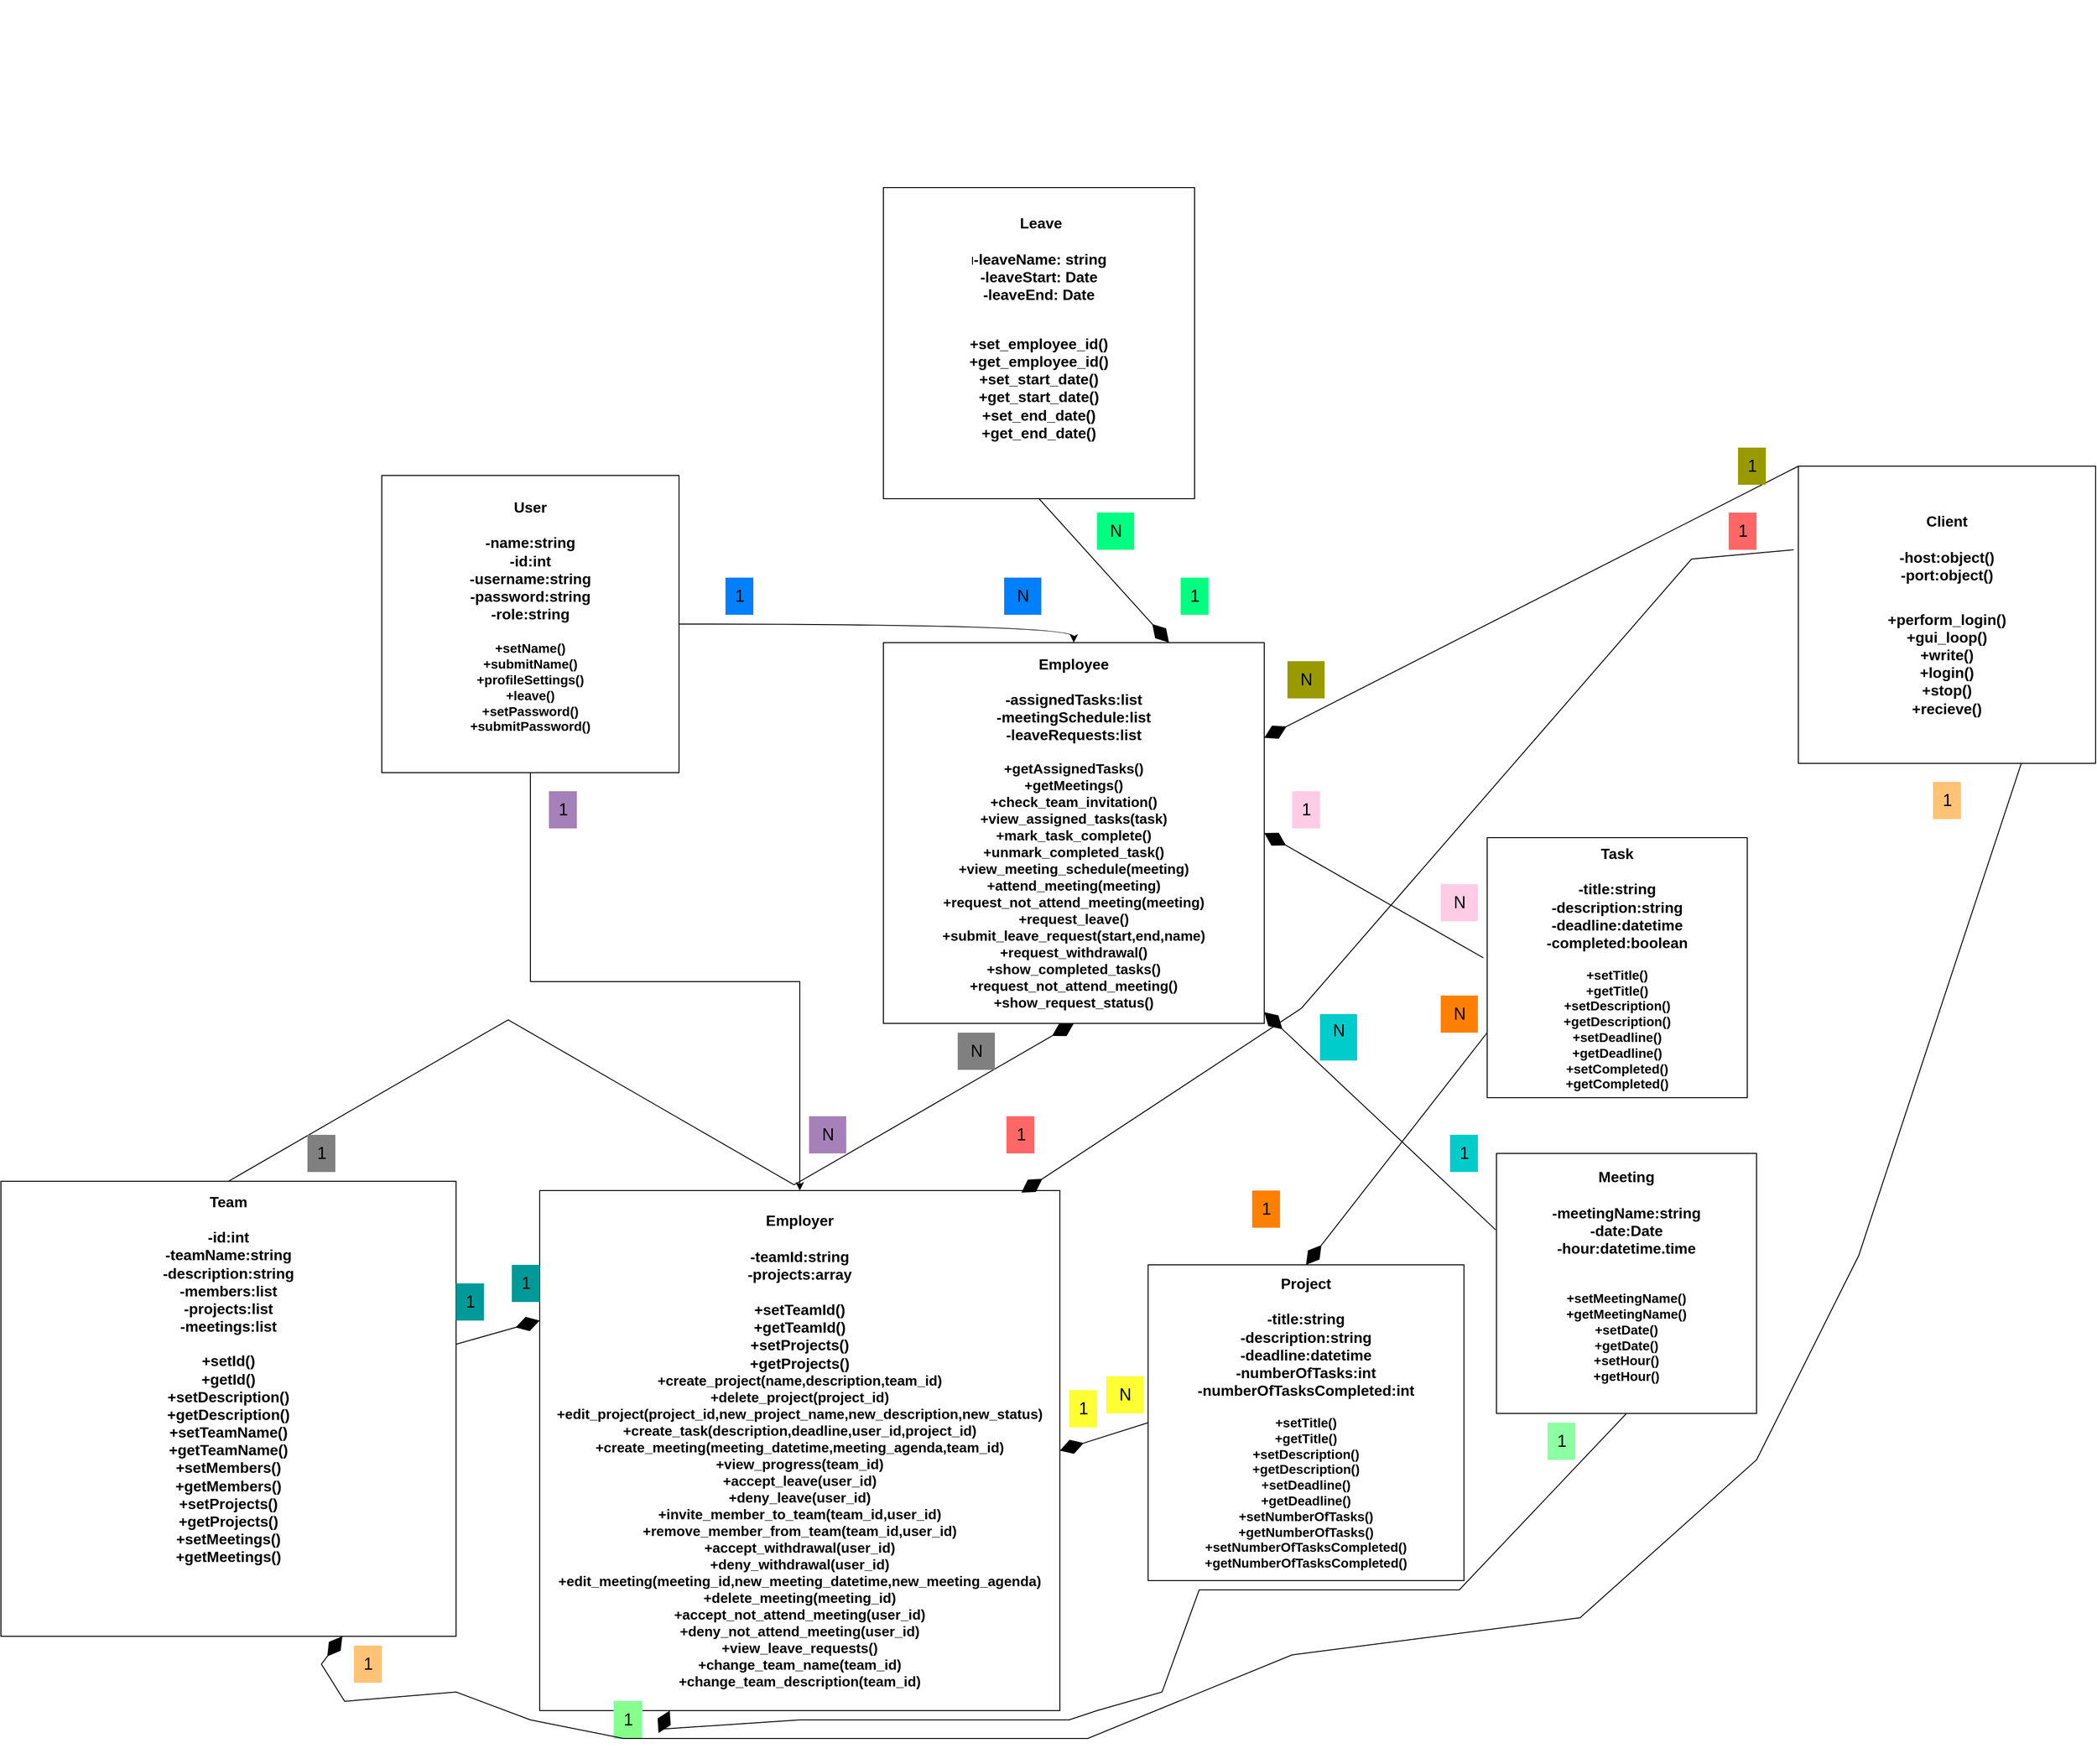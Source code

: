 <mxfile version="24.4.9" type="device">
  <diagram id="_tTpjCrRyUu_2wLAxBmJ" name="Σελίδα-2">
    <mxGraphModel dx="1943" dy="1661" grid="1" gridSize="10" guides="1" tooltips="1" connect="1" arrows="1" fold="1" page="1" pageScale="1" pageWidth="827" pageHeight="1169" math="0" shadow="0">
      <root>
        <mxCell id="0" />
        <mxCell id="1" parent="0" />
        <mxCell id="bDbMBSYjHJwvw4IQsOh0-13" style="edgeStyle=orthogonalEdgeStyle;rounded=0;orthogonalLoop=1;jettySize=auto;html=1;entryX=0.5;entryY=0;entryDx=0;entryDy=0;curved=1;" parent="1" source="bDbMBSYjHJwvw4IQsOh0-1" target="bDbMBSYjHJwvw4IQsOh0-12" edge="1">
          <mxGeometry relative="1" as="geometry" />
        </mxCell>
        <mxCell id="MB4oSKAh0nsPwApwIzwn-3" style="edgeStyle=orthogonalEdgeStyle;rounded=0;orthogonalLoop=1;jettySize=auto;html=1;exitX=0.5;exitY=1;exitDx=0;exitDy=0;entryX=0.5;entryY=0;entryDx=0;entryDy=0;" parent="1" source="bDbMBSYjHJwvw4IQsOh0-1" target="TDXJ_SKan12EPjthjw7C-1" edge="1">
          <mxGeometry relative="1" as="geometry" />
        </mxCell>
        <mxCell id="bDbMBSYjHJwvw4IQsOh0-1" value="&lt;span style=&quot;font-size: 16px;&quot;&gt;&lt;b&gt;User&lt;/b&gt;&lt;/span&gt;&lt;br&gt;&lt;div&gt;&lt;span style=&quot;font-size: 16px;&quot;&gt;&lt;b&gt;&lt;br&gt;&lt;/b&gt;&lt;/span&gt;&lt;div&gt;&lt;span style=&quot;background-color: initial; font-size: 16px;&quot;&gt;&lt;b&gt;-name:string&lt;/b&gt;&lt;/span&gt;&lt;/div&gt;&lt;div&gt;&lt;span style=&quot;background-color: initial; font-size: 16px;&quot;&gt;&lt;b&gt;-id:int&lt;/b&gt;&lt;/span&gt;&lt;/div&gt;&lt;div style=&quot;font-size: 14px;&quot;&gt;&lt;div style=&quot;font-size: 15px;&quot;&gt;&lt;span style=&quot;font-size: 16px;&quot;&gt;&lt;b&gt;-username:string&lt;/b&gt;&lt;/span&gt;&lt;/div&gt;&lt;div style=&quot;font-size: 15px;&quot;&gt;&lt;span style=&quot;font-size: 16px;&quot;&gt;&lt;b&gt;-password:string&lt;/b&gt;&lt;/span&gt;&lt;/div&gt;&lt;div style=&quot;font-size: 15px;&quot;&gt;&lt;span style=&quot;font-size: 16px;&quot;&gt;&lt;b&gt;-role:string&lt;/b&gt;&lt;/span&gt;&lt;/div&gt;&lt;div style=&quot;font-size: 15px;&quot;&gt;&lt;span style=&quot;font-size: 16px;&quot;&gt;&lt;b&gt;&lt;br&gt;&lt;/b&gt;&lt;/span&gt;&lt;/div&gt;&lt;div style=&quot;&quot;&gt;&lt;font style=&quot;font-size: 14px;&quot;&gt;&lt;b&gt;+setName()&lt;/b&gt;&lt;/font&gt;&lt;/div&gt;&lt;div style=&quot;&quot;&gt;&lt;font style=&quot;font-size: 14px;&quot;&gt;&lt;b&gt;+submitName()&lt;/b&gt;&lt;/font&gt;&lt;/div&gt;&lt;div style=&quot;&quot;&gt;&lt;font style=&quot;font-size: 14px;&quot;&gt;&lt;b&gt;+profileSettings()&lt;/b&gt;&lt;/font&gt;&lt;/div&gt;&lt;div style=&quot;&quot;&gt;&lt;font style=&quot;font-size: 14px;&quot;&gt;&lt;b&gt;+leave()&lt;/b&gt;&lt;/font&gt;&lt;/div&gt;&lt;/div&gt;&lt;div style=&quot;font-size: 14px;&quot;&gt;&lt;font style=&quot;font-size: 14px;&quot;&gt;&lt;b&gt;+setPassword()&lt;/b&gt;&lt;/font&gt;&lt;/div&gt;&lt;div style=&quot;font-size: 14px;&quot;&gt;&lt;font style=&quot;font-size: 14px;&quot;&gt;&lt;b&gt;+submitPassword()&lt;/b&gt;&lt;/font&gt;&lt;/div&gt;&lt;div style=&quot;font-size: 14px;&quot;&gt;&lt;br&gt;&lt;/div&gt;&lt;/div&gt;" style="whiteSpace=wrap;html=1;aspect=fixed;fillStyle=auto;align=center;" parent="1" vertex="1">
          <mxGeometry x="-110" y="-590" width="320" height="320" as="geometry" />
        </mxCell>
        <mxCell id="bDbMBSYjHJwvw4IQsOh0-12" value="&lt;span style=&quot;font-size: 16px;&quot;&gt;&lt;b&gt;Employee&lt;/b&gt;&lt;/span&gt;&lt;br&gt;&lt;div&gt;&lt;span style=&quot;font-size: 16px;&quot;&gt;&lt;b&gt;&lt;br&gt;&lt;/b&gt;&lt;/span&gt;&lt;div&gt;&lt;div&gt;&lt;span style=&quot;background-color: initial; font-size: 16px;&quot;&gt;&lt;b&gt;-assignedTasks:list&lt;/b&gt;&lt;/span&gt;&lt;/div&gt;&lt;div style=&quot;font-size: 14px;&quot;&gt;&lt;div style=&quot;font-size: 15px;&quot;&gt;&lt;span style=&quot;font-size: 16px;&quot;&gt;&lt;b&gt;-meetingSchedule:list&lt;/b&gt;&lt;/span&gt;&lt;/div&gt;&lt;div style=&quot;font-size: 15px;&quot;&gt;&lt;span style=&quot;font-size: 16px;&quot;&gt;&lt;b&gt;-leaveRequests:list&lt;/b&gt;&lt;/span&gt;&lt;/div&gt;&lt;div style=&quot;font-size: 15px;&quot;&gt;&lt;br&gt;&lt;/div&gt;&lt;div style=&quot;font-size: 15px;&quot;&gt;&lt;b&gt;+getAssignedTasks()&lt;/b&gt;&lt;/div&gt;&lt;div style=&quot;font-size: 15px;&quot;&gt;&lt;b&gt;+getMeetings()&lt;/b&gt;&lt;/div&gt;&lt;div style=&quot;font-size: 15px;&quot;&gt;&lt;b&gt;+check_team_invitation()&lt;/b&gt;&lt;/div&gt;&lt;div style=&quot;font-size: 15px;&quot;&gt;&lt;b&gt;+view_assigned_tasks(task)&lt;/b&gt;&lt;/div&gt;&lt;div style=&quot;font-size: 15px;&quot;&gt;&lt;b&gt;+mark_task_complete()&lt;/b&gt;&lt;/div&gt;&lt;div style=&quot;font-size: 15px;&quot;&gt;&lt;b&gt;+unmark_completed_task()&lt;/b&gt;&lt;/div&gt;&lt;div style=&quot;font-size: 15px;&quot;&gt;&lt;b&gt;+view_meeting_schedule(meeting)&lt;/b&gt;&lt;/div&gt;&lt;div style=&quot;font-size: 15px;&quot;&gt;&lt;b&gt;+attend_meeting(meeting)&lt;/b&gt;&lt;/div&gt;&lt;div style=&quot;font-size: 15px;&quot;&gt;&lt;b&gt;+request_not_attend_meeting(meeting)&lt;/b&gt;&lt;/div&gt;&lt;div style=&quot;font-size: 15px;&quot;&gt;&lt;b&gt;+request_leave()&lt;/b&gt;&lt;/div&gt;&lt;div style=&quot;font-size: 15px;&quot;&gt;&lt;b&gt;+submit_leave_request(start,end,name)&lt;/b&gt;&lt;/div&gt;&lt;div style=&quot;font-size: 15px;&quot;&gt;&lt;b&gt;+request_withdrawal()&lt;/b&gt;&lt;/div&gt;&lt;div style=&quot;font-size: 15px;&quot;&gt;&lt;b&gt;+show_completed_tasks()&lt;/b&gt;&lt;/div&gt;&lt;div style=&quot;font-size: 15px;&quot;&gt;&lt;b&gt;+request_not_attend_meeting()&lt;/b&gt;&lt;/div&gt;&lt;div style=&quot;font-size: 15px;&quot;&gt;&lt;b&gt;+show_request_status()&lt;/b&gt;&lt;/div&gt;&lt;/div&gt;&lt;/div&gt;&lt;/div&gt;" style="whiteSpace=wrap;html=1;aspect=fixed;fillStyle=auto;align=center;" parent="1" vertex="1">
          <mxGeometry x="430" y="-410" width="410" height="410" as="geometry" />
        </mxCell>
        <mxCell id="TDXJ_SKan12EPjthjw7C-1" value="&lt;span style=&quot;font-size: 16px;&quot;&gt;&lt;b&gt;Employer&lt;/b&gt;&lt;/span&gt;&lt;br&gt;&lt;div&gt;&lt;span style=&quot;font-size: 16px;&quot;&gt;&lt;b&gt;&lt;br&gt;&lt;/b&gt;&lt;/span&gt;&lt;div&gt;&lt;div&gt;&lt;span style=&quot;background-color: initial; font-size: 16px;&quot;&gt;&lt;b&gt;-teamId:string&lt;/b&gt;&lt;/span&gt;&lt;/div&gt;&lt;div style=&quot;font-size: 14px;&quot;&gt;&lt;div style=&quot;font-size: 15px;&quot;&gt;&lt;span style=&quot;font-size: 16px;&quot;&gt;&lt;b&gt;-projects:array&lt;/b&gt;&lt;/span&gt;&lt;/div&gt;&lt;div style=&quot;font-size: 15px;&quot;&gt;&lt;span style=&quot;font-size: 16px;&quot;&gt;&lt;b&gt;&lt;br&gt;&lt;/b&gt;&lt;/span&gt;&lt;/div&gt;&lt;div style=&quot;font-size: 15px;&quot;&gt;&lt;span style=&quot;font-size: 16px;&quot;&gt;&lt;b&gt;+setTeamId()&lt;/b&gt;&lt;/span&gt;&lt;/div&gt;&lt;div style=&quot;font-size: 15px;&quot;&gt;&lt;span style=&quot;font-size: 16px;&quot;&gt;&lt;b&gt;+getTeamId()&lt;/b&gt;&lt;/span&gt;&lt;/div&gt;&lt;div style=&quot;font-size: 15px;&quot;&gt;&lt;span style=&quot;font-size: 16px;&quot;&gt;&lt;b&gt;+setProjects()&lt;/b&gt;&lt;/span&gt;&lt;/div&gt;&lt;div style=&quot;font-size: 15px;&quot;&gt;&lt;span style=&quot;font-size: 16px;&quot;&gt;&lt;b&gt;+getProjects()&lt;/b&gt;&lt;/span&gt;&lt;/div&gt;&lt;div style=&quot;font-size: 15px;&quot;&gt;&lt;b&gt;+create_project(name,description,team_id)&lt;/b&gt;&lt;/div&gt;&lt;div style=&quot;font-size: 15px;&quot;&gt;&lt;b&gt;+delete_project(project_id)&lt;/b&gt;&lt;b&gt;&lt;br&gt;&lt;/b&gt;&lt;/div&gt;&lt;div style=&quot;font-size: 15px;&quot;&gt;&lt;b&gt;+edit_project(project_id,new_project_name,new_description,new_status)&lt;/b&gt;&lt;/div&gt;&lt;div style=&quot;font-size: 15px;&quot;&gt;&lt;b&gt;+create_task(description,deadline,user_id,project_id)&lt;/b&gt;&lt;/div&gt;&lt;div style=&quot;font-size: 15px;&quot;&gt;&lt;b&gt;+create_meeting(meeting_datetime,meeting_agenda,team_id)&lt;/b&gt;&lt;/div&gt;&lt;div style=&quot;font-size: 15px;&quot;&gt;&lt;b&gt;+view_progress(team_id)&lt;/b&gt;&lt;/div&gt;&lt;div style=&quot;font-size: 15px;&quot;&gt;&lt;b&gt;+accept_leave(user_id)&lt;/b&gt;&lt;/div&gt;&lt;div style=&quot;font-size: 15px;&quot;&gt;&lt;b&gt;+deny_leave(user_id)&lt;/b&gt;&lt;/div&gt;&lt;div style=&quot;font-size: 15px;&quot;&gt;&lt;b&gt;+invite_member_to_team(team_id,user_id)&lt;/b&gt;&lt;/div&gt;&lt;div style=&quot;font-size: 15px;&quot;&gt;&lt;b&gt;+remove_member_from_team(team_id,user_id)&lt;/b&gt;&lt;/div&gt;&lt;div style=&quot;font-size: 15px;&quot;&gt;&lt;b&gt;+accept_withdrawal(user_id)&lt;/b&gt;&lt;/div&gt;&lt;div style=&quot;font-size: 15px;&quot;&gt;&lt;b&gt;+deny_withdrawal(user_id)&lt;/b&gt;&lt;/div&gt;&lt;div style=&quot;font-size: 15px;&quot;&gt;&lt;b&gt;+edit_meeting(meeting_id,new_meeting_datetime,new_meeting_agenda)&lt;/b&gt;&lt;/div&gt;&lt;div style=&quot;font-size: 15px;&quot;&gt;&lt;b&gt;+delete_meeting(meeting_id)&lt;/b&gt;&lt;/div&gt;&lt;div style=&quot;font-size: 15px;&quot;&gt;&lt;b&gt;+accept_not_attend_meeting(user_id)&lt;/b&gt;&lt;/div&gt;&lt;div style=&quot;font-size: 15px;&quot;&gt;&lt;b&gt;+deny_not_attend_meeting(user_id)&lt;/b&gt;&lt;/div&gt;&lt;div style=&quot;font-size: 15px;&quot;&gt;&lt;b&gt;+view_leave_requests()&lt;/b&gt;&lt;/div&gt;&lt;div style=&quot;font-size: 15px;&quot;&gt;&lt;b&gt;+change_team_name(team_id)&lt;/b&gt;&lt;/div&gt;&lt;div style=&quot;font-size: 15px;&quot;&gt;&lt;b&gt;+change_team_description(team_id)&lt;/b&gt;&lt;/div&gt;&lt;/div&gt;&lt;/div&gt;&lt;/div&gt;" style="whiteSpace=wrap;html=1;aspect=fixed;fillStyle=auto;align=center;" parent="1" vertex="1">
          <mxGeometry x="60" y="180" width="560" height="560" as="geometry" />
        </mxCell>
        <mxCell id="I4Jas_as3KETDw5oV8WQ-1" value="&lt;div&gt;&lt;span style=&quot;font-size: 16px;&quot;&gt;&lt;b&gt;&lt;br&gt;&lt;/b&gt;&lt;/span&gt;&lt;/div&gt;&lt;span style=&quot;font-size: 16px;&quot;&gt;&lt;b&gt;Task&lt;/b&gt;&lt;/span&gt;&lt;div&gt;&lt;span style=&quot;font-size: 16px;&quot;&gt;&lt;b&gt;&lt;br&gt;&lt;/b&gt;&lt;/span&gt;&lt;div&gt;&lt;div&gt;&lt;span style=&quot;background-color: initial; font-size: 16px;&quot;&gt;&lt;b&gt;-title:string&lt;/b&gt;&lt;/span&gt;&lt;/div&gt;&lt;div style=&quot;font-size: 14px;&quot;&gt;&lt;div style=&quot;font-size: 15px;&quot;&gt;&lt;span style=&quot;font-size: 16px;&quot;&gt;&lt;b&gt;-description:string&lt;/b&gt;&lt;/span&gt;&lt;/div&gt;&lt;div style=&quot;font-size: 15px;&quot;&gt;&lt;span style=&quot;font-size: 16px;&quot;&gt;&lt;b&gt;-deadline:datetime&lt;/b&gt;&lt;/span&gt;&lt;/div&gt;&lt;div style=&quot;font-size: 15px;&quot;&gt;&lt;span style=&quot;font-size: 16px;&quot;&gt;&lt;b&gt;-completed:boolean&lt;/b&gt;&lt;/span&gt;&lt;/div&gt;&lt;div style=&quot;font-size: 15px;&quot;&gt;&lt;div style=&quot;font-size: 14px;&quot;&gt;&lt;div&gt;&lt;b&gt;&lt;br&gt;&lt;/b&gt;&lt;/div&gt;&lt;div&gt;&lt;b&gt;+setTitle()&lt;/b&gt;&lt;/div&gt;&lt;div&gt;&lt;b&gt;+getTitle()&lt;/b&gt;&lt;/div&gt;&lt;div&gt;&lt;b&gt;+setDescription()&lt;/b&gt;&lt;/div&gt;&lt;div&gt;&lt;b&gt;+getDescription()&lt;/b&gt;&lt;/div&gt;&lt;/div&gt;&lt;div style=&quot;font-size: 14px;&quot;&gt;&lt;b&gt;+setDeadline()&lt;/b&gt;&lt;/div&gt;&lt;div style=&quot;font-size: 14px;&quot;&gt;&lt;b&gt;+getDeadline()&lt;/b&gt;&lt;/div&gt;&lt;div style=&quot;font-size: 14px;&quot;&gt;&lt;b&gt;+setCompleted()&lt;/b&gt;&lt;/div&gt;&lt;div style=&quot;font-size: 14px;&quot;&gt;&lt;b&gt;+getCompleted()&lt;/b&gt;&lt;/div&gt;&lt;/div&gt;&lt;div style=&quot;font-size: 15px;&quot;&gt;&lt;br&gt;&lt;/div&gt;&lt;/div&gt;&lt;/div&gt;&lt;/div&gt;" style="whiteSpace=wrap;html=1;aspect=fixed;fillStyle=auto;align=center;" parent="1" vertex="1">
          <mxGeometry x="1080" y="-200" width="280" height="280" as="geometry" />
        </mxCell>
        <mxCell id="I4Jas_as3KETDw5oV8WQ-3" value="&lt;div&gt;&lt;b style=&quot;font-size: 16px; background-color: initial;&quot;&gt;Project&lt;/b&gt;&lt;br&gt;&lt;/div&gt;&lt;div&gt;&lt;span style=&quot;font-size: 16px;&quot;&gt;&lt;b&gt;&lt;br&gt;&lt;/b&gt;&lt;/span&gt;&lt;div&gt;&lt;div&gt;&lt;span style=&quot;background-color: initial; font-size: 16px;&quot;&gt;&lt;b&gt;-title:string&lt;/b&gt;&lt;/span&gt;&lt;/div&gt;&lt;div style=&quot;font-size: 14px;&quot;&gt;&lt;div style=&quot;font-size: 15px;&quot;&gt;&lt;span style=&quot;font-size: 16px;&quot;&gt;&lt;b&gt;-description:string&lt;/b&gt;&lt;/span&gt;&lt;/div&gt;&lt;div style=&quot;font-size: 15px;&quot;&gt;&lt;span style=&quot;font-size: 16px;&quot;&gt;&lt;b&gt;-deadline:datetime&lt;/b&gt;&lt;/span&gt;&lt;/div&gt;&lt;div style=&quot;font-size: 15px;&quot;&gt;&lt;span style=&quot;font-size: 16px;&quot;&gt;&lt;b&gt;-numberOfTasks:int&lt;/b&gt;&lt;/span&gt;&lt;/div&gt;&lt;div style=&quot;font-size: 15px;&quot;&gt;&lt;span style=&quot;font-size: 16px;&quot;&gt;&lt;b&gt;-numberOfTasksCompleted:int&lt;/b&gt;&lt;/span&gt;&lt;/div&gt;&lt;div style=&quot;font-size: 15px;&quot;&gt;&lt;div style=&quot;font-size: 14px;&quot;&gt;&lt;div&gt;&lt;br&gt;&lt;/div&gt;&lt;div&gt;&lt;b&gt;+setTitle()&lt;/b&gt;&lt;/div&gt;&lt;div&gt;&lt;b&gt;+getTitle()&lt;/b&gt;&lt;/div&gt;&lt;div&gt;&lt;b&gt;+setDescription()&lt;/b&gt;&lt;/div&gt;&lt;div&gt;&lt;b&gt;+getDescription()&lt;/b&gt;&lt;/div&gt;&lt;/div&gt;&lt;div style=&quot;font-size: 14px;&quot;&gt;&lt;b&gt;+setDeadline()&lt;/b&gt;&lt;/div&gt;&lt;div style=&quot;font-size: 14px;&quot;&gt;&lt;b&gt;+getDeadline()&lt;/b&gt;&lt;/div&gt;&lt;div style=&quot;font-size: 14px;&quot;&gt;&lt;b&gt;+setNumberOfTasks()&lt;/b&gt;&lt;/div&gt;&lt;div style=&quot;font-size: 14px;&quot;&gt;&lt;b&gt;+getNumberOfTasks()&lt;/b&gt;&lt;/div&gt;&lt;div style=&quot;font-size: 14px;&quot;&gt;&lt;b&gt;+setNumberOfTasksCompleted()&lt;/b&gt;&lt;/div&gt;&lt;div style=&quot;font-size: 14px;&quot;&gt;&lt;b&gt;+getNumberOfTasksCompleted()&lt;/b&gt;&lt;/div&gt;&lt;/div&gt;&lt;/div&gt;&lt;/div&gt;&lt;/div&gt;" style="whiteSpace=wrap;html=1;aspect=fixed;fillStyle=auto;align=center;" parent="1" vertex="1">
          <mxGeometry x="715" y="260" width="340" height="340" as="geometry" />
        </mxCell>
        <mxCell id="I4Jas_as3KETDw5oV8WQ-4" value="&lt;div&gt;&lt;span style=&quot;font-size: 16px;&quot;&gt;&lt;b&gt;&lt;br&gt;&lt;/b&gt;&lt;/span&gt;&lt;/div&gt;&lt;b&gt;&lt;span style=&quot;font-size: 16px;&quot;&gt;Meeting&lt;/span&gt;&lt;br&gt;&lt;/b&gt;&lt;div&gt;&lt;span style=&quot;font-size: 16px;&quot;&gt;&lt;b&gt;&lt;br&gt;&lt;/b&gt;&lt;/span&gt;&lt;div&gt;&lt;div&gt;&lt;span style=&quot;background-color: initial; font-size: 16px;&quot;&gt;&lt;b&gt;-meetingName:string&lt;/b&gt;&lt;/span&gt;&lt;/div&gt;&lt;div style=&quot;font-size: 14px;&quot;&gt;&lt;div style=&quot;font-size: 15px;&quot;&gt;&lt;span style=&quot;font-size: 16px;&quot;&gt;&lt;b&gt;-date:Date&lt;/b&gt;&lt;/span&gt;&lt;/div&gt;&lt;div style=&quot;font-size: 15px;&quot;&gt;&lt;span style=&quot;font-size: 16px;&quot;&gt;&lt;b&gt;-hour:datetime.time&lt;/b&gt;&lt;/span&gt;&lt;/div&gt;&lt;div style=&quot;font-size: 15px;&quot;&gt;&lt;span style=&quot;font-size: 16px;&quot;&gt;&lt;b&gt;&lt;br&gt;&lt;/b&gt;&lt;/span&gt;&lt;/div&gt;&lt;div style=&quot;font-size: 15px;&quot;&gt;&lt;div style=&quot;font-size: 14px;&quot;&gt;&lt;div&gt;&lt;b&gt;&lt;br&gt;&lt;/b&gt;&lt;/div&gt;&lt;div&gt;&lt;b&gt;+setMeetingName()&lt;/b&gt;&lt;/div&gt;&lt;div&gt;&lt;b&gt;+getMeetingName()&lt;/b&gt;&lt;/div&gt;&lt;div&gt;&lt;b&gt;+setDate()&lt;/b&gt;&lt;/div&gt;&lt;div&gt;&lt;b&gt;+getDate()&lt;/b&gt;&lt;/div&gt;&lt;/div&gt;&lt;div style=&quot;font-size: 14px;&quot;&gt;&lt;b&gt;+setHour()&lt;/b&gt;&lt;/div&gt;&lt;div style=&quot;font-size: 14px;&quot;&gt;&lt;b&gt;+getHour()&lt;/b&gt;&lt;/div&gt;&lt;div style=&quot;font-size: 14px;&quot;&gt;&lt;b&gt;&lt;br&gt;&lt;/b&gt;&lt;/div&gt;&lt;/div&gt;&lt;div style=&quot;font-size: 15px;&quot;&gt;&lt;br&gt;&lt;/div&gt;&lt;/div&gt;&lt;/div&gt;&lt;/div&gt;" style="whiteSpace=wrap;html=1;aspect=fixed;fillStyle=auto;align=center;" parent="1" vertex="1">
          <mxGeometry x="1090" y="140" width="280" height="280" as="geometry" />
        </mxCell>
        <mxCell id="I4Jas_as3KETDw5oV8WQ-5" value="&lt;div&gt;&lt;b style=&quot;font-size: 16px; background-color: initial;&quot;&gt;&lt;br&gt;&lt;/b&gt;&lt;/div&gt;&lt;div&gt;&lt;b style=&quot;font-size: 16px; background-color: initial;&quot;&gt;&lt;br&gt;&lt;/b&gt;&lt;/div&gt;&lt;div&gt;&lt;b style=&quot;font-size: 16px; background-color: initial;&quot;&gt;&lt;br&gt;&lt;/b&gt;&lt;/div&gt;&lt;div&gt;&lt;b style=&quot;font-size: 16px; background-color: initial;&quot;&gt;&lt;br&gt;&lt;/b&gt;&lt;/div&gt;&lt;div&gt;&lt;b style=&quot;font-size: 16px; background-color: initial;&quot;&gt;&lt;br&gt;&lt;/b&gt;&lt;/div&gt;&lt;div&gt;&lt;b style=&quot;font-size: 16px; background-color: initial;&quot;&gt;Team&lt;/b&gt;&lt;br&gt;&lt;/div&gt;&lt;div&gt;&lt;span style=&quot;font-size: 16px;&quot;&gt;&lt;b&gt;&lt;br&gt;&lt;/b&gt;&lt;/span&gt;&lt;/div&gt;&lt;div&gt;&lt;span style=&quot;font-size: 16px;&quot;&gt;&lt;b&gt;-id:int&lt;br&gt;&lt;/b&gt;&lt;/span&gt;&lt;div&gt;&lt;div&gt;&lt;span style=&quot;background-color: initial; font-size: 16px;&quot;&gt;&lt;b&gt;-teamName:string&lt;/b&gt;&lt;/span&gt;&lt;/div&gt;&lt;div&gt;&lt;span style=&quot;background-color: initial; font-size: 16px;&quot;&gt;&lt;b&gt;-description:string&lt;/b&gt;&lt;/span&gt;&lt;/div&gt;&lt;div style=&quot;font-size: 14px;&quot;&gt;&lt;div style=&quot;font-size: 15px;&quot;&gt;&lt;span style=&quot;font-size: 16px;&quot;&gt;&lt;b&gt;-members:list&lt;/b&gt;&lt;/span&gt;&lt;/div&gt;&lt;div style=&quot;font-size: 15px;&quot;&gt;&lt;span style=&quot;font-size: 16px;&quot;&gt;&lt;b&gt;-projects:list&lt;/b&gt;&lt;/span&gt;&lt;/div&gt;&lt;div style=&quot;font-size: 15px;&quot;&gt;&lt;span style=&quot;font-size: 16px;&quot;&gt;&lt;b&gt;-meetings:list&lt;/b&gt;&lt;/span&gt;&lt;/div&gt;&lt;div style=&quot;font-size: 15px;&quot;&gt;&lt;br&gt;&lt;/div&gt;&lt;div style=&quot;font-size: 15px;&quot;&gt;&lt;span style=&quot;font-size: 16px;&quot;&gt;&lt;b&gt;+setId()&lt;/b&gt;&lt;/span&gt;&lt;/div&gt;&lt;div style=&quot;font-size: 15px;&quot;&gt;&lt;span style=&quot;font-size: 16px;&quot;&gt;&lt;b&gt;+getId()&lt;/b&gt;&lt;/span&gt;&lt;/div&gt;&lt;div style=&quot;font-size: 15px;&quot;&gt;&lt;span style=&quot;font-size: 16px;&quot;&gt;&lt;b&gt;+setDescription()&lt;/b&gt;&lt;/span&gt;&lt;/div&gt;&lt;div style=&quot;font-size: 15px;&quot;&gt;&lt;span style=&quot;font-size: 16px;&quot;&gt;&lt;b&gt;+getDescription()&lt;/b&gt;&lt;/span&gt;&lt;/div&gt;&lt;div style=&quot;font-size: 15px;&quot;&gt;&lt;span style=&quot;font-size: 16px;&quot;&gt;&lt;b&gt;+setTeamName()&lt;/b&gt;&lt;/span&gt;&lt;/div&gt;&lt;div style=&quot;font-size: 15px;&quot;&gt;&lt;span style=&quot;font-size: 16px;&quot;&gt;&lt;b&gt;+getTeamName()&lt;/b&gt;&lt;/span&gt;&lt;/div&gt;&lt;div style=&quot;font-size: 15px;&quot;&gt;&lt;span style=&quot;font-size: 16px;&quot;&gt;&lt;b&gt;+setMembers()&lt;/b&gt;&lt;/span&gt;&lt;/div&gt;&lt;div style=&quot;font-size: 15px;&quot;&gt;&lt;span style=&quot;font-size: 16px;&quot;&gt;&lt;b&gt;+getMembers()&lt;/b&gt;&lt;/span&gt;&lt;/div&gt;&lt;div style=&quot;font-size: 15px;&quot;&gt;&lt;span style=&quot;font-size: 16px;&quot;&gt;&lt;b&gt;+setProjects()&lt;/b&gt;&lt;/span&gt;&lt;/div&gt;&lt;div style=&quot;font-size: 15px;&quot;&gt;&lt;span style=&quot;font-size: 16px;&quot;&gt;&lt;b&gt;+getProjects()&lt;/b&gt;&lt;/span&gt;&lt;/div&gt;&lt;div style=&quot;font-size: 15px;&quot;&gt;&lt;span style=&quot;font-size: 16px;&quot;&gt;&lt;b&gt;+setMeetings()&lt;/b&gt;&lt;/span&gt;&lt;/div&gt;&lt;div style=&quot;font-size: 15px;&quot;&gt;&lt;span style=&quot;font-size: 16px;&quot;&gt;&lt;b&gt;+getMeetings()&lt;/b&gt;&lt;/span&gt;&lt;/div&gt;&lt;div style=&quot;font-size: 15px;&quot;&gt;&lt;span style=&quot;font-size: 16px;&quot;&gt;&lt;b&gt;&lt;div style=&quot;font-size: 15px;&quot;&gt;&lt;br&gt;&lt;/div&gt;&lt;div style=&quot;font-size: 15px;&quot;&gt;&lt;br&gt;&lt;/div&gt;&lt;div style=&quot;font-size: 15px;&quot;&gt;&lt;br&gt;&lt;/div&gt;&lt;/b&gt;&lt;/span&gt;&lt;/div&gt;&lt;div style=&quot;font-size: 15px;&quot;&gt;&lt;br&gt;&lt;/div&gt;&lt;div style=&quot;font-size: 15px;&quot;&gt;&lt;span style=&quot;font-size: 16px;&quot;&gt;&lt;b&gt;&lt;br&gt;&lt;/b&gt;&lt;/span&gt;&lt;/div&gt;&lt;div style=&quot;font-size: 15px;&quot;&gt;&lt;div style=&quot;font-size: 14px;&quot;&gt;&lt;div&gt;&lt;b&gt;&lt;br&gt;&lt;/b&gt;&lt;/div&gt;&lt;div&gt;&lt;br&gt;&lt;/div&gt;&lt;/div&gt;&lt;div style=&quot;font-size: 14px;&quot;&gt;&lt;br&gt;&lt;/div&gt;&lt;/div&gt;&lt;div style=&quot;font-size: 15px;&quot;&gt;&lt;br&gt;&lt;/div&gt;&lt;/div&gt;&lt;/div&gt;&lt;/div&gt;" style="whiteSpace=wrap;html=1;aspect=fixed;fillStyle=auto;align=center;" parent="1" vertex="1">
          <mxGeometry x="-520" y="170" width="490" height="490" as="geometry" />
        </mxCell>
        <mxCell id="MB4oSKAh0nsPwApwIzwn-1" value="&lt;div&gt;&lt;span style=&quot;font-size: 16px;&quot;&gt;&lt;b&gt;Client&lt;/b&gt;&lt;/span&gt;&lt;/div&gt;&lt;div&gt;&lt;span style=&quot;font-size: 16px;&quot;&gt;&lt;b&gt;&lt;br&gt;&lt;/b&gt;&lt;/span&gt;&lt;div&gt;&lt;div&gt;&lt;span style=&quot;font-size: 16px;&quot;&gt;&lt;b&gt;-host:object()&lt;/b&gt;&lt;/span&gt;&lt;/div&gt;&lt;div&gt;&lt;span style=&quot;font-size: 16px;&quot;&gt;&lt;b&gt;-port:object()&lt;/b&gt;&lt;/span&gt;&lt;/div&gt;&lt;div&gt;&lt;br&gt;&lt;/div&gt;&lt;div&gt;&lt;br&gt;&lt;/div&gt;&lt;div&gt;&lt;span style=&quot;font-size: 16px;&quot;&gt;&lt;b&gt;+perform_login()&lt;/b&gt;&lt;/span&gt;&lt;/div&gt;&lt;div&gt;&lt;span style=&quot;font-size: 16px;&quot;&gt;&lt;b&gt;+gui_loop()&lt;/b&gt;&lt;/span&gt;&lt;/div&gt;&lt;div&gt;&lt;span style=&quot;font-size: 16px;&quot;&gt;&lt;b&gt;+write()&lt;/b&gt;&lt;/span&gt;&lt;/div&gt;&lt;/div&gt;&lt;/div&gt;&lt;div&gt;&lt;span style=&quot;font-size: 16px;&quot;&gt;&lt;b&gt;+login()&lt;/b&gt;&lt;/span&gt;&lt;/div&gt;&lt;div&gt;&lt;span style=&quot;font-size: 16px;&quot;&gt;&lt;b&gt;+stop()&lt;/b&gt;&lt;/span&gt;&lt;/div&gt;&lt;div&gt;&lt;span style=&quot;font-size: 16px;&quot;&gt;&lt;b&gt;+recieve()&lt;/b&gt;&lt;/span&gt;&lt;/div&gt;" style="whiteSpace=wrap;html=1;aspect=fixed;fillStyle=auto;align=center;" parent="1" vertex="1">
          <mxGeometry x="1415" y="-600" width="320" height="320" as="geometry" />
        </mxCell>
        <mxCell id="MB4oSKAh0nsPwApwIzwn-2" value="&lt;div&gt;&lt;span style=&quot;font-size: 16px;&quot;&gt;&lt;b&gt;&lt;br&gt;&lt;/b&gt;&lt;/span&gt;&lt;/div&gt;&lt;div&gt;&lt;span style=&quot;font-size: 16px;&quot;&gt;&lt;b&gt;&lt;br&gt;&lt;/b&gt;&lt;/span&gt;&lt;/div&gt;&lt;div&gt;&lt;span style=&quot;font-size: 16px;&quot;&gt;&lt;b&gt;&lt;br&gt;&lt;/b&gt;&lt;/span&gt;&lt;/div&gt;&lt;div&gt;&lt;span style=&quot;font-size: 16px;&quot;&gt;&lt;b&gt;&lt;br&gt;&lt;/b&gt;&lt;/span&gt;&lt;/div&gt;&lt;div&gt;&lt;span style=&quot;font-size: 16px;&quot;&gt;&lt;b&gt;&lt;br&gt;&lt;/b&gt;&lt;/span&gt;&lt;/div&gt;&lt;div&gt;&lt;span style=&quot;font-size: 16px;&quot;&gt;&lt;b&gt;&lt;br&gt;&lt;/b&gt;&lt;/span&gt;&lt;/div&gt;&lt;div&gt;&lt;span style=&quot;font-size: 16px;&quot;&gt;&lt;b&gt;&lt;br&gt;&lt;/b&gt;&lt;/span&gt;&lt;/div&gt;&lt;div&gt;&lt;span style=&quot;font-size: 16px;&quot;&gt;&lt;b&gt;&lt;br&gt;&lt;/b&gt;&lt;/span&gt;&lt;/div&gt;&lt;div&gt;&lt;span style=&quot;font-size: 16px;&quot;&gt;&lt;b&gt;&lt;br&gt;&lt;/b&gt;&lt;/span&gt;&lt;/div&gt;&lt;div&gt;&lt;span style=&quot;font-size: 16px;&quot;&gt;&lt;b&gt;&lt;br&gt;&lt;/b&gt;&lt;/span&gt;&lt;/div&gt;&lt;div&gt;&lt;span style=&quot;font-size: 16px;&quot;&gt;&lt;b&gt;&lt;br&gt;&lt;/b&gt;&lt;/span&gt;&lt;/div&gt;&lt;div&gt;&lt;span style=&quot;font-size: 16px;&quot;&gt;&lt;b&gt;&lt;br&gt;&lt;/b&gt;&lt;/span&gt;&lt;/div&gt;&lt;div&gt;&lt;span style=&quot;font-size: 16px;&quot;&gt;&lt;b&gt;&amp;nbsp;Leave&lt;/b&gt;&lt;/span&gt;&lt;/div&gt;&lt;div&gt;&lt;span style=&quot;font-size: 16px;&quot;&gt;&lt;b&gt;&lt;br&gt;&lt;/b&gt;&lt;/span&gt;&lt;/div&gt;&lt;div&gt;&lt;div style=&quot;&quot;&gt;l&lt;b style=&quot;background-color: initial; font-size: 16px;&quot;&gt;-leaveName: string&lt;/b&gt;&lt;/div&gt;&lt;div style=&quot;&quot;&gt;&lt;span style=&quot;font-size: 16px;&quot;&gt;&lt;b&gt;-leaveStart: Date&lt;/b&gt;&lt;/span&gt;&lt;/div&gt;&lt;div style=&quot;&quot;&gt;&lt;span style=&quot;font-size: 16px;&quot;&gt;&lt;b&gt;-leaveEnd: Date&lt;/b&gt;&lt;/span&gt;&lt;/div&gt;&lt;/div&gt;&lt;div style=&quot;&quot;&gt;&lt;span style=&quot;font-size: 16px;&quot;&gt;&lt;b&gt;&lt;br&gt;&lt;/b&gt;&lt;/span&gt;&lt;/div&gt;&lt;div style=&quot;&quot;&gt;&lt;br&gt;&lt;/div&gt;&lt;div style=&quot;&quot;&gt;&lt;span style=&quot;font-size: 16px;&quot;&gt;&lt;b&gt;&lt;div&gt;+set_employee_id()&lt;/div&gt;&lt;div&gt;+get_employee_id()&lt;/div&gt;&lt;div&gt;+set_start_date()&lt;/div&gt;&lt;div&gt;+get_start_date()&lt;/div&gt;&lt;div&gt;+set_end_date()&lt;/div&gt;&lt;div&gt;+get_end_date()&lt;/div&gt;&lt;div&gt;&lt;br&gt;&lt;/div&gt;&lt;/b&gt;&lt;/span&gt;&lt;/div&gt;&lt;div style=&quot;&quot;&gt;&lt;span style=&quot;font-size: 16px;&quot;&gt;&lt;b&gt;&lt;br&gt;&lt;/b&gt;&lt;/span&gt;&lt;/div&gt;&lt;div&gt;&lt;span style=&quot;font-size: 16px;&quot;&gt;&lt;b&gt;&lt;br&gt;&lt;/b&gt;&lt;/span&gt;&lt;/div&gt;&lt;div&gt;&lt;span style=&quot;font-size: 16px;&quot;&gt;&lt;b&gt;&lt;br&gt;&lt;/b&gt;&lt;/span&gt;&lt;/div&gt;&lt;div&gt;&lt;span style=&quot;font-size: 16px;&quot;&gt;&lt;b&gt;&lt;br&gt;&lt;/b&gt;&lt;/span&gt;&lt;/div&gt;&lt;div&gt;&lt;span style=&quot;font-size: 16px;&quot;&gt;&lt;b&gt;&lt;br&gt;&lt;/b&gt;&lt;/span&gt;&lt;/div&gt;&lt;div&gt;&lt;span style=&quot;font-size: 16px;&quot;&gt;&lt;b&gt;&lt;br&gt;&lt;/b&gt;&lt;/span&gt;&lt;/div&gt;&lt;div&gt;&lt;span style=&quot;font-size: 16px;&quot;&gt;&lt;b&gt;&lt;br&gt;&lt;/b&gt;&lt;/span&gt;&lt;/div&gt;&lt;div&gt;&lt;span style=&quot;font-size: 16px;&quot;&gt;&lt;b&gt;&lt;br&gt;&lt;/b&gt;&lt;/span&gt;&lt;/div&gt;&lt;div&gt;&lt;span style=&quot;font-size: 16px;&quot;&gt;&lt;b&gt;&lt;br&gt;&lt;/b&gt;&lt;/span&gt;&lt;/div&gt;&lt;div&gt;&lt;span style=&quot;font-size: 16px;&quot;&gt;&lt;b&gt;&lt;br&gt;&lt;/b&gt;&lt;/span&gt;&lt;/div&gt;&lt;div&gt;&lt;br&gt;&lt;/div&gt;&lt;div&gt;&lt;span style=&quot;font-size: 16px;&quot;&gt;&lt;b&gt;&lt;br&gt;&lt;/b&gt;&lt;/span&gt;&lt;/div&gt;&lt;div&gt;&lt;span style=&quot;font-size: 16px;&quot;&gt;&lt;b&gt;&lt;br&gt;&lt;/b&gt;&lt;/span&gt;&lt;/div&gt;" style="whiteSpace=wrap;html=1;aspect=fixed;fillStyle=auto;align=center;" parent="1" vertex="1">
          <mxGeometry x="430" y="-900" width="335" height="335" as="geometry" />
        </mxCell>
        <mxCell id="MB4oSKAh0nsPwApwIzwn-5" value="&lt;font style=&quot;font-size: 18px;&quot;&gt;Ν&lt;/font&gt;&lt;div&gt;&lt;br&gt;&lt;/div&gt;" style="text;html=1;align=center;verticalAlign=middle;resizable=0;points=[];autosize=1;strokeColor=none;fillColor=#00CCCC;" parent="1" vertex="1">
          <mxGeometry x="900" y="-10" width="40" height="50" as="geometry" />
        </mxCell>
        <mxCell id="MB4oSKAh0nsPwApwIzwn-7" value="&lt;font style=&quot;font-size: 18px;&quot;&gt;1&lt;/font&gt;" style="text;html=1;align=center;verticalAlign=middle;resizable=0;points=[];autosize=1;strokeColor=none;fillColor=#00CCCC;" parent="1" vertex="1">
          <mxGeometry x="1040" y="120" width="30" height="40" as="geometry" />
        </mxCell>
        <mxCell id="MB4oSKAh0nsPwApwIzwn-9" value="" style="endArrow=diamondThin;endFill=1;endSize=24;html=1;rounded=0;entryX=0;entryY=0.25;entryDx=0;entryDy=0;" parent="1" source="I4Jas_as3KETDw5oV8WQ-5" target="TDXJ_SKan12EPjthjw7C-1" edge="1">
          <mxGeometry width="160" relative="1" as="geometry">
            <mxPoint x="310" y="620" as="sourcePoint" />
            <mxPoint x="279" y="390" as="targetPoint" />
          </mxGeometry>
        </mxCell>
        <mxCell id="MB4oSKAh0nsPwApwIzwn-10" value="&lt;font style=&quot;font-size: 18px;&quot;&gt;1&lt;/font&gt;" style="text;html=1;align=center;verticalAlign=middle;resizable=0;points=[];autosize=1;strokeColor=none;fillColor=#009999;" parent="1" vertex="1">
          <mxGeometry x="-30" y="280" width="30" height="40" as="geometry" />
        </mxCell>
        <mxCell id="MB4oSKAh0nsPwApwIzwn-11" value="&lt;font style=&quot;font-size: 18px;&quot;&gt;1&lt;/font&gt;" style="text;html=1;align=center;verticalAlign=middle;resizable=0;points=[];autosize=1;strokeColor=none;fillColor=#009999;" parent="1" vertex="1">
          <mxGeometry x="30" y="260" width="30" height="40" as="geometry" />
        </mxCell>
        <mxCell id="MB4oSKAh0nsPwApwIzwn-13" value="" style="endArrow=diamondThin;endFill=1;endSize=24;html=1;rounded=0;exitX=-0.003;exitY=0.294;exitDx=0;exitDy=0;exitPerimeter=0;" parent="1" source="I4Jas_as3KETDw5oV8WQ-4" target="bDbMBSYjHJwvw4IQsOh0-12" edge="1">
          <mxGeometry width="160" relative="1" as="geometry">
            <mxPoint x="610" y="10" as="sourcePoint" />
            <mxPoint x="770" y="10" as="targetPoint" />
          </mxGeometry>
        </mxCell>
        <mxCell id="MB4oSKAh0nsPwApwIzwn-14" value="" style="endArrow=diamondThin;endFill=1;endSize=24;html=1;rounded=0;exitX=0;exitY=0.5;exitDx=0;exitDy=0;entryX=1;entryY=0.5;entryDx=0;entryDy=0;" parent="1" source="I4Jas_as3KETDw5oV8WQ-3" target="TDXJ_SKan12EPjthjw7C-1" edge="1">
          <mxGeometry width="160" relative="1" as="geometry">
            <mxPoint x="655" y="324.23" as="sourcePoint" />
            <mxPoint x="465" y="324.23" as="targetPoint" />
          </mxGeometry>
        </mxCell>
        <mxCell id="MB4oSKAh0nsPwApwIzwn-15" value="" style="endArrow=diamondThin;endFill=1;endSize=24;html=1;rounded=0;entryX=1;entryY=0.5;entryDx=0;entryDy=0;exitX=-0.015;exitY=0.462;exitDx=0;exitDy=0;exitPerimeter=0;" parent="1" source="I4Jas_as3KETDw5oV8WQ-1" target="bDbMBSYjHJwvw4IQsOh0-12" edge="1">
          <mxGeometry width="160" relative="1" as="geometry">
            <mxPoint x="740" y="-310" as="sourcePoint" />
            <mxPoint x="900" y="-310" as="targetPoint" />
          </mxGeometry>
        </mxCell>
        <mxCell id="MB4oSKAh0nsPwApwIzwn-16" value="&lt;font style=&quot;font-size: 18px;&quot;&gt;1&lt;/font&gt;" style="text;html=1;align=center;verticalAlign=middle;resizable=0;points=[];autosize=1;strokeColor=none;fillColor=#FFCCE6;" parent="1" vertex="1">
          <mxGeometry x="870" y="-250" width="30" height="40" as="geometry" />
        </mxCell>
        <mxCell id="MB4oSKAh0nsPwApwIzwn-17" value="&lt;font style=&quot;font-size: 18px;&quot;&gt;Ν&lt;/font&gt;" style="text;html=1;align=center;verticalAlign=middle;resizable=0;points=[];autosize=1;strokeColor=none;fillColor=#FFCCE6;" parent="1" vertex="1">
          <mxGeometry x="1030" y="-150" width="40" height="40" as="geometry" />
        </mxCell>
        <mxCell id="MB4oSKAh0nsPwApwIzwn-18" value="" style="endArrow=diamondThin;endFill=1;endSize=24;html=1;rounded=0;entryX=0.5;entryY=1;entryDx=0;entryDy=0;exitX=0.5;exitY=0;exitDx=0;exitDy=0;edgeStyle=isometricEdgeStyle;" parent="1" source="I4Jas_as3KETDw5oV8WQ-5" target="bDbMBSYjHJwvw4IQsOh0-12" edge="1">
          <mxGeometry width="160" relative="1" as="geometry">
            <mxPoint x="690" y="90" as="sourcePoint" />
            <mxPoint x="850" y="90" as="targetPoint" />
          </mxGeometry>
        </mxCell>
        <mxCell id="MB4oSKAh0nsPwApwIzwn-19" value="&lt;font style=&quot;font-size: 18px;&quot;&gt;1&lt;/font&gt;" style="text;html=1;align=center;verticalAlign=middle;resizable=0;points=[];autosize=1;strokeColor=none;fillColor=#808080;" parent="1" vertex="1">
          <mxGeometry x="-190" y="120" width="30" height="40" as="geometry" />
        </mxCell>
        <mxCell id="MB4oSKAh0nsPwApwIzwn-20" value="&lt;font style=&quot;font-size: 18px;&quot;&gt;Ν&lt;/font&gt;" style="text;html=1;align=center;verticalAlign=middle;resizable=0;points=[];autosize=1;strokeColor=none;fillColor=#808080;" parent="1" vertex="1">
          <mxGeometry x="510" y="10" width="40" height="40" as="geometry" />
        </mxCell>
        <mxCell id="MB4oSKAh0nsPwApwIzwn-21" value="&lt;font style=&quot;font-size: 18px;&quot;&gt;1&lt;/font&gt;" style="text;html=1;align=center;verticalAlign=middle;resizable=0;points=[];autosize=1;strokeColor=none;fillColor=#FFFF33;" parent="1" vertex="1">
          <mxGeometry x="630" y="395" width="30" height="40" as="geometry" />
        </mxCell>
        <mxCell id="MB4oSKAh0nsPwApwIzwn-22" value="&lt;font style=&quot;font-size: 18px;&quot;&gt;Ν&lt;/font&gt;" style="text;html=1;align=center;verticalAlign=middle;resizable=0;points=[];autosize=1;strokeColor=none;fillColor=#FFFF33;" parent="1" vertex="1">
          <mxGeometry x="670" y="380" width="40" height="40" as="geometry" />
        </mxCell>
        <mxCell id="a4GArtCwRnYv-CS7aliT-1" value="" style="endArrow=diamondThin;endFill=1;endSize=24;html=1;rounded=0;entryX=1;entryY=0.25;entryDx=0;entryDy=0;exitX=0;exitY=0;exitDx=0;exitDy=0;" parent="1" source="MB4oSKAh0nsPwApwIzwn-1" target="bDbMBSYjHJwvw4IQsOh0-12" edge="1">
          <mxGeometry width="160" relative="1" as="geometry">
            <mxPoint x="1100" y="-370" as="sourcePoint" />
            <mxPoint x="1260" y="-370" as="targetPoint" />
          </mxGeometry>
        </mxCell>
        <mxCell id="a4GArtCwRnYv-CS7aliT-2" value="&lt;font style=&quot;font-size: 18px;&quot;&gt;1&lt;/font&gt;" style="text;html=1;align=center;verticalAlign=middle;resizable=0;points=[];autosize=1;strokeColor=none;fillColor=#999900;" parent="1" vertex="1">
          <mxGeometry x="1350" y="-620" width="30" height="40" as="geometry" />
        </mxCell>
        <mxCell id="NYpCVPFBLLTmQU5WSc9q-1" value="&lt;font style=&quot;font-size: 18px;&quot;&gt;N&lt;/font&gt;" style="text;html=1;align=center;verticalAlign=middle;resizable=0;points=[];autosize=1;strokeColor=none;fillColor=#999900;" parent="1" vertex="1">
          <mxGeometry x="865" y="-390" width="40" height="40" as="geometry" />
        </mxCell>
        <mxCell id="NYpCVPFBLLTmQU5WSc9q-4" value="" style="endArrow=diamondThin;endFill=1;endSize=24;html=1;rounded=0;entryX=0.5;entryY=0;entryDx=0;entryDy=0;exitX=0;exitY=0.75;exitDx=0;exitDy=0;" parent="1" source="I4Jas_as3KETDw5oV8WQ-1" target="I4Jas_as3KETDw5oV8WQ-3" edge="1">
          <mxGeometry width="160" relative="1" as="geometry">
            <mxPoint x="950" y="-40" as="sourcePoint" />
            <mxPoint x="1110" y="-40" as="targetPoint" />
          </mxGeometry>
        </mxCell>
        <mxCell id="NYpCVPFBLLTmQU5WSc9q-5" value="&lt;font style=&quot;font-size: 18px;&quot;&gt;1&lt;/font&gt;" style="text;html=1;align=center;verticalAlign=middle;resizable=0;points=[];autosize=1;strokeColor=none;fillColor=#FF8000;" parent="1" vertex="1">
          <mxGeometry x="827" y="180" width="30" height="40" as="geometry" />
        </mxCell>
        <mxCell id="NYpCVPFBLLTmQU5WSc9q-6" value="&lt;font style=&quot;font-size: 18px;&quot;&gt;N&lt;/font&gt;" style="text;html=1;align=center;verticalAlign=middle;resizable=0;points=[];autosize=1;strokeColor=none;fillColor=#FF8000;" parent="1" vertex="1">
          <mxGeometry x="1030" y="-30" width="40" height="40" as="geometry" />
        </mxCell>
        <mxCell id="NYpCVPFBLLTmQU5WSc9q-21" value="" style="endArrow=diamondThin;endFill=1;endSize=24;html=1;rounded=0;entryX=0.926;entryY=0.004;entryDx=0;entryDy=0;entryPerimeter=0;" parent="1" target="TDXJ_SKan12EPjthjw7C-1" edge="1">
          <mxGeometry width="160" relative="1" as="geometry">
            <mxPoint x="1410" y="-510" as="sourcePoint" />
            <mxPoint x="562.5" y="163.75" as="targetPoint" />
            <Array as="points">
              <mxPoint x="1300" y="-500" />
              <mxPoint x="880" y="-16.25" />
            </Array>
          </mxGeometry>
        </mxCell>
        <mxCell id="NYpCVPFBLLTmQU5WSc9q-23" value="&lt;font style=&quot;font-size: 18px;&quot;&gt;1&lt;/font&gt;" style="text;html=1;align=center;verticalAlign=middle;resizable=0;points=[];autosize=1;strokeColor=none;fillColor=#FF6666;" parent="1" vertex="1">
          <mxGeometry x="1340" y="-550" width="30" height="40" as="geometry" />
        </mxCell>
        <mxCell id="NYpCVPFBLLTmQU5WSc9q-24" value="&lt;font style=&quot;font-size: 18px;&quot;&gt;1&lt;/font&gt;" style="text;html=1;align=center;verticalAlign=middle;resizable=0;points=[];autosize=1;strokeColor=none;fillColor=#FF6666;" parent="1" vertex="1">
          <mxGeometry x="562.5" y="100" width="30" height="40" as="geometry" />
        </mxCell>
        <mxCell id="NYpCVPFBLLTmQU5WSc9q-27" value="" style="endArrow=diamondThin;endFill=1;endSize=24;html=1;rounded=0;entryX=0.75;entryY=0;entryDx=0;entryDy=0;exitX=0.5;exitY=1;exitDx=0;exitDy=0;" parent="1" source="MB4oSKAh0nsPwApwIzwn-2" target="bDbMBSYjHJwvw4IQsOh0-12" edge="1">
          <mxGeometry width="160" relative="1" as="geometry">
            <mxPoint x="510" y="-440" as="sourcePoint" />
            <mxPoint x="670" y="-440" as="targetPoint" />
          </mxGeometry>
        </mxCell>
        <mxCell id="NYpCVPFBLLTmQU5WSc9q-28" value="&lt;font style=&quot;font-size: 18px;&quot;&gt;1&lt;/font&gt;" style="text;html=1;align=center;verticalAlign=middle;resizable=0;points=[];autosize=1;strokeColor=none;fillColor=#00FF80;" parent="1" vertex="1">
          <mxGeometry x="750" y="-480" width="30" height="40" as="geometry" />
        </mxCell>
        <mxCell id="NYpCVPFBLLTmQU5WSc9q-30" value="&lt;font style=&quot;font-size: 18px;&quot;&gt;N&lt;/font&gt;" style="text;html=1;align=center;verticalAlign=middle;resizable=0;points=[];autosize=1;strokeColor=none;fillColor=#00FF80;" parent="1" vertex="1">
          <mxGeometry x="660" y="-550" width="40" height="40" as="geometry" />
        </mxCell>
        <mxCell id="NYpCVPFBLLTmQU5WSc9q-32" value="" style="endArrow=diamondThin;endFill=1;endSize=24;html=1;rounded=0;entryX=0.25;entryY=1;entryDx=0;entryDy=0;exitX=0.5;exitY=1;exitDx=0;exitDy=0;" parent="1" source="I4Jas_as3KETDw5oV8WQ-4" target="TDXJ_SKan12EPjthjw7C-1" edge="1">
          <mxGeometry width="160" relative="1" as="geometry">
            <mxPoint x="300" y="780" as="sourcePoint" />
            <mxPoint x="280" y="640" as="targetPoint" />
            <Array as="points">
              <mxPoint x="1050" y="610" />
              <mxPoint x="770" y="610" />
              <mxPoint x="730" y="720" />
              <mxPoint x="660" y="740" />
              <mxPoint x="630" y="750" />
              <mxPoint x="340" y="750" />
              <mxPoint x="190" y="760" />
            </Array>
          </mxGeometry>
        </mxCell>
        <mxCell id="NYpCVPFBLLTmQU5WSc9q-33" value="&lt;font style=&quot;font-size: 18px;&quot;&gt;1&lt;/font&gt;" style="text;html=1;align=center;verticalAlign=middle;resizable=0;points=[];autosize=1;strokeColor=#87FFBF;fillColor=#87FF8B;" parent="1" vertex="1">
          <mxGeometry x="140" y="730" width="30" height="40" as="geometry" />
        </mxCell>
        <mxCell id="NYpCVPFBLLTmQU5WSc9q-34" value="&lt;font style=&quot;font-size: 18px;&quot;&gt;1&lt;/font&gt;" style="text;html=1;align=center;verticalAlign=middle;resizable=0;points=[];autosize=1;strokeColor=none;fillColor=#8CFFA3;" parent="1" vertex="1">
          <mxGeometry x="1145" y="430" width="30" height="40" as="geometry" />
        </mxCell>
        <mxCell id="NYpCVPFBLLTmQU5WSc9q-35" value="&lt;font style=&quot;font-size: 18px;&quot;&gt;1&lt;/font&gt;" style="text;html=1;align=center;verticalAlign=middle;resizable=0;points=[];autosize=1;strokeColor=none;fillColor=#A680B8;" parent="1" vertex="1">
          <mxGeometry x="70" y="-250" width="30" height="40" as="geometry" />
        </mxCell>
        <mxCell id="NYpCVPFBLLTmQU5WSc9q-36" value="&lt;font style=&quot;font-size: 18px;&quot;&gt;1&lt;/font&gt;" style="text;html=1;align=center;verticalAlign=middle;resizable=0;points=[];autosize=1;strokeColor=none;fillColor=#007FFF;" parent="1" vertex="1">
          <mxGeometry x="260" y="-480" width="30" height="40" as="geometry" />
        </mxCell>
        <mxCell id="NYpCVPFBLLTmQU5WSc9q-37" value="&lt;font style=&quot;font-size: 18px;&quot;&gt;N&lt;/font&gt;" style="text;html=1;align=center;verticalAlign=middle;resizable=0;points=[];autosize=1;strokeColor=none;fillColor=#A680B8;" parent="1" vertex="1">
          <mxGeometry x="350" y="100" width="40" height="40" as="geometry" />
        </mxCell>
        <mxCell id="NYpCVPFBLLTmQU5WSc9q-38" value="" style="endArrow=diamondThin;endFill=1;endSize=24;html=1;rounded=0;entryX=0.75;entryY=1;entryDx=0;entryDy=0;exitX=0.75;exitY=1;exitDx=0;exitDy=0;" parent="1" source="MB4oSKAh0nsPwApwIzwn-1" target="I4Jas_as3KETDw5oV8WQ-5" edge="1">
          <mxGeometry width="160" relative="1" as="geometry">
            <mxPoint x="1700.0" y="-220" as="sourcePoint" />
            <mxPoint x="-50" y="490" as="targetPoint" />
            <Array as="points">
              <mxPoint x="1480" y="250" />
              <mxPoint x="1370" y="470" />
              <mxPoint x="1180" y="640" />
              <mxPoint x="870" y="680" />
              <mxPoint x="650" y="770" />
              <mxPoint x="390" y="770" />
              <mxPoint x="150" y="770" />
              <mxPoint x="50" y="750" />
              <mxPoint x="-30" y="720" />
              <mxPoint x="-150" y="730" />
              <mxPoint x="-175" y="690" />
            </Array>
          </mxGeometry>
        </mxCell>
        <mxCell id="NYpCVPFBLLTmQU5WSc9q-39" value="&lt;font style=&quot;font-size: 18px;&quot;&gt;1&lt;/font&gt;" style="text;html=1;align=center;verticalAlign=middle;resizable=0;points=[];autosize=1;strokeColor=none;fillColor=#FFC375;" parent="1" vertex="1">
          <mxGeometry x="-140" y="670" width="30" height="40" as="geometry" />
        </mxCell>
        <mxCell id="NYpCVPFBLLTmQU5WSc9q-40" value="&lt;font style=&quot;font-size: 18px;&quot;&gt;1&lt;/font&gt;" style="text;html=1;align=center;verticalAlign=middle;resizable=0;points=[];autosize=1;strokeColor=none;fillColor=#FFC375;" parent="1" vertex="1">
          <mxGeometry x="1560" y="-260" width="30" height="40" as="geometry" />
        </mxCell>
        <mxCell id="NYpCVPFBLLTmQU5WSc9q-41" value="&lt;font style=&quot;font-size: 18px;&quot;&gt;N&lt;/font&gt;" style="text;html=1;align=center;verticalAlign=middle;resizable=0;points=[];autosize=1;strokeColor=none;fillColor=#007FFF;" parent="1" vertex="1">
          <mxGeometry x="560" y="-480" width="40" height="40" as="geometry" />
        </mxCell>
      </root>
    </mxGraphModel>
  </diagram>
</mxfile>
